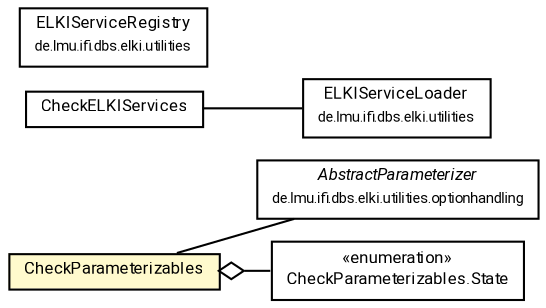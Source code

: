#!/usr/local/bin/dot
#
# Class diagram 
# Generated by UMLGraph version R5_7_2-60-g0e99a6 (http://www.spinellis.gr/umlgraph/)
#

digraph G {
	graph [fontnames="svg"]
	edge [fontname="Roboto",fontsize=7,labelfontname="Roboto",labelfontsize=7,color="black"];
	node [fontname="Roboto",fontcolor="black",fontsize=8,shape=plaintext,margin=0,width=0,height=0];
	nodesep=0.15;
	ranksep=0.25;
	rankdir=LR;
	// de.lmu.ifi.dbs.elki.utilities.optionhandling.AbstractParameterizer
	c561463 [label=<<table title="de.lmu.ifi.dbs.elki.utilities.optionhandling.AbstractParameterizer" border="0" cellborder="1" cellspacing="0" cellpadding="2" href="../../utilities/optionhandling/AbstractParameterizer.html" target="_parent">
		<tr><td><table border="0" cellspacing="0" cellpadding="1">
		<tr><td align="center" balign="center"> <font face="Roboto"><i>AbstractParameterizer</i></font> </td></tr>
		<tr><td align="center" balign="center"> <font face="Roboto" point-size="7.0">de.lmu.ifi.dbs.elki.utilities.optionhandling</font> </td></tr>
		</table></td></tr>
		</table>>, URL="../../utilities/optionhandling/AbstractParameterizer.html"];
	// de.lmu.ifi.dbs.elki.utilities.ELKIServiceLoader
	c561491 [label=<<table title="de.lmu.ifi.dbs.elki.utilities.ELKIServiceLoader" border="0" cellborder="1" cellspacing="0" cellpadding="2" href="../../utilities/ELKIServiceLoader.html" target="_parent">
		<tr><td><table border="0" cellspacing="0" cellpadding="1">
		<tr><td align="center" balign="center"> <font face="Roboto">ELKIServiceLoader</font> </td></tr>
		<tr><td align="center" balign="center"> <font face="Roboto" point-size="7.0">de.lmu.ifi.dbs.elki.utilities</font> </td></tr>
		</table></td></tr>
		</table>>, URL="../../utilities/ELKIServiceLoader.html"];
	// de.lmu.ifi.dbs.elki.utilities.ELKIServiceRegistry
	c561504 [label=<<table title="de.lmu.ifi.dbs.elki.utilities.ELKIServiceRegistry" border="0" cellborder="1" cellspacing="0" cellpadding="2" href="../../utilities/ELKIServiceRegistry.html" target="_parent">
		<tr><td><table border="0" cellspacing="0" cellpadding="1">
		<tr><td align="center" balign="center"> <font face="Roboto">ELKIServiceRegistry</font> </td></tr>
		<tr><td align="center" balign="center"> <font face="Roboto" point-size="7.0">de.lmu.ifi.dbs.elki.utilities</font> </td></tr>
		</table></td></tr>
		</table>>, URL="../../utilities/ELKIServiceRegistry.html"];
	// de.lmu.ifi.dbs.elki.application.internal.CheckELKIServices
	c561562 [label=<<table title="de.lmu.ifi.dbs.elki.application.internal.CheckELKIServices" border="0" cellborder="1" cellspacing="0" cellpadding="2" href="CheckELKIServices.html" target="_parent">
		<tr><td><table border="0" cellspacing="0" cellpadding="1">
		<tr><td align="center" balign="center"> <font face="Roboto">CheckELKIServices</font> </td></tr>
		</table></td></tr>
		</table>>, URL="CheckELKIServices.html"];
	// de.lmu.ifi.dbs.elki.application.internal.CheckParameterizables
	c561563 [label=<<table title="de.lmu.ifi.dbs.elki.application.internal.CheckParameterizables" border="0" cellborder="1" cellspacing="0" cellpadding="2" bgcolor="LemonChiffon" href="CheckParameterizables.html" target="_parent">
		<tr><td><table border="0" cellspacing="0" cellpadding="1">
		<tr><td align="center" balign="center"> <font face="Roboto">CheckParameterizables</font> </td></tr>
		</table></td></tr>
		</table>>, URL="CheckParameterizables.html"];
	// de.lmu.ifi.dbs.elki.application.internal.CheckParameterizables.State
	c561564 [label=<<table title="de.lmu.ifi.dbs.elki.application.internal.CheckParameterizables.State" border="0" cellborder="1" cellspacing="0" cellpadding="2" href="CheckParameterizables.State.html" target="_parent">
		<tr><td><table border="0" cellspacing="0" cellpadding="1">
		<tr><td align="center" balign="center"> &#171;enumeration&#187; </td></tr>
		<tr><td align="center" balign="center"> <font face="Roboto">CheckParameterizables.State</font> </td></tr>
		</table></td></tr>
		</table>>, URL="CheckParameterizables.State.html"];
	// de.lmu.ifi.dbs.elki.application.internal.CheckELKIServices assoc de.lmu.ifi.dbs.elki.utilities.ELKIServiceLoader
	c561562 -> c561491 [arrowhead=none,weight=2];
	// de.lmu.ifi.dbs.elki.application.internal.CheckParameterizables has de.lmu.ifi.dbs.elki.application.internal.CheckParameterizables.State
	c561563 -> c561564 [arrowhead=none,arrowtail=ediamond,dir=back,weight=4];
	// de.lmu.ifi.dbs.elki.application.internal.CheckParameterizables assoc de.lmu.ifi.dbs.elki.utilities.optionhandling.AbstractParameterizer
	c561563 -> c561463 [arrowhead=none,weight=2];
}

